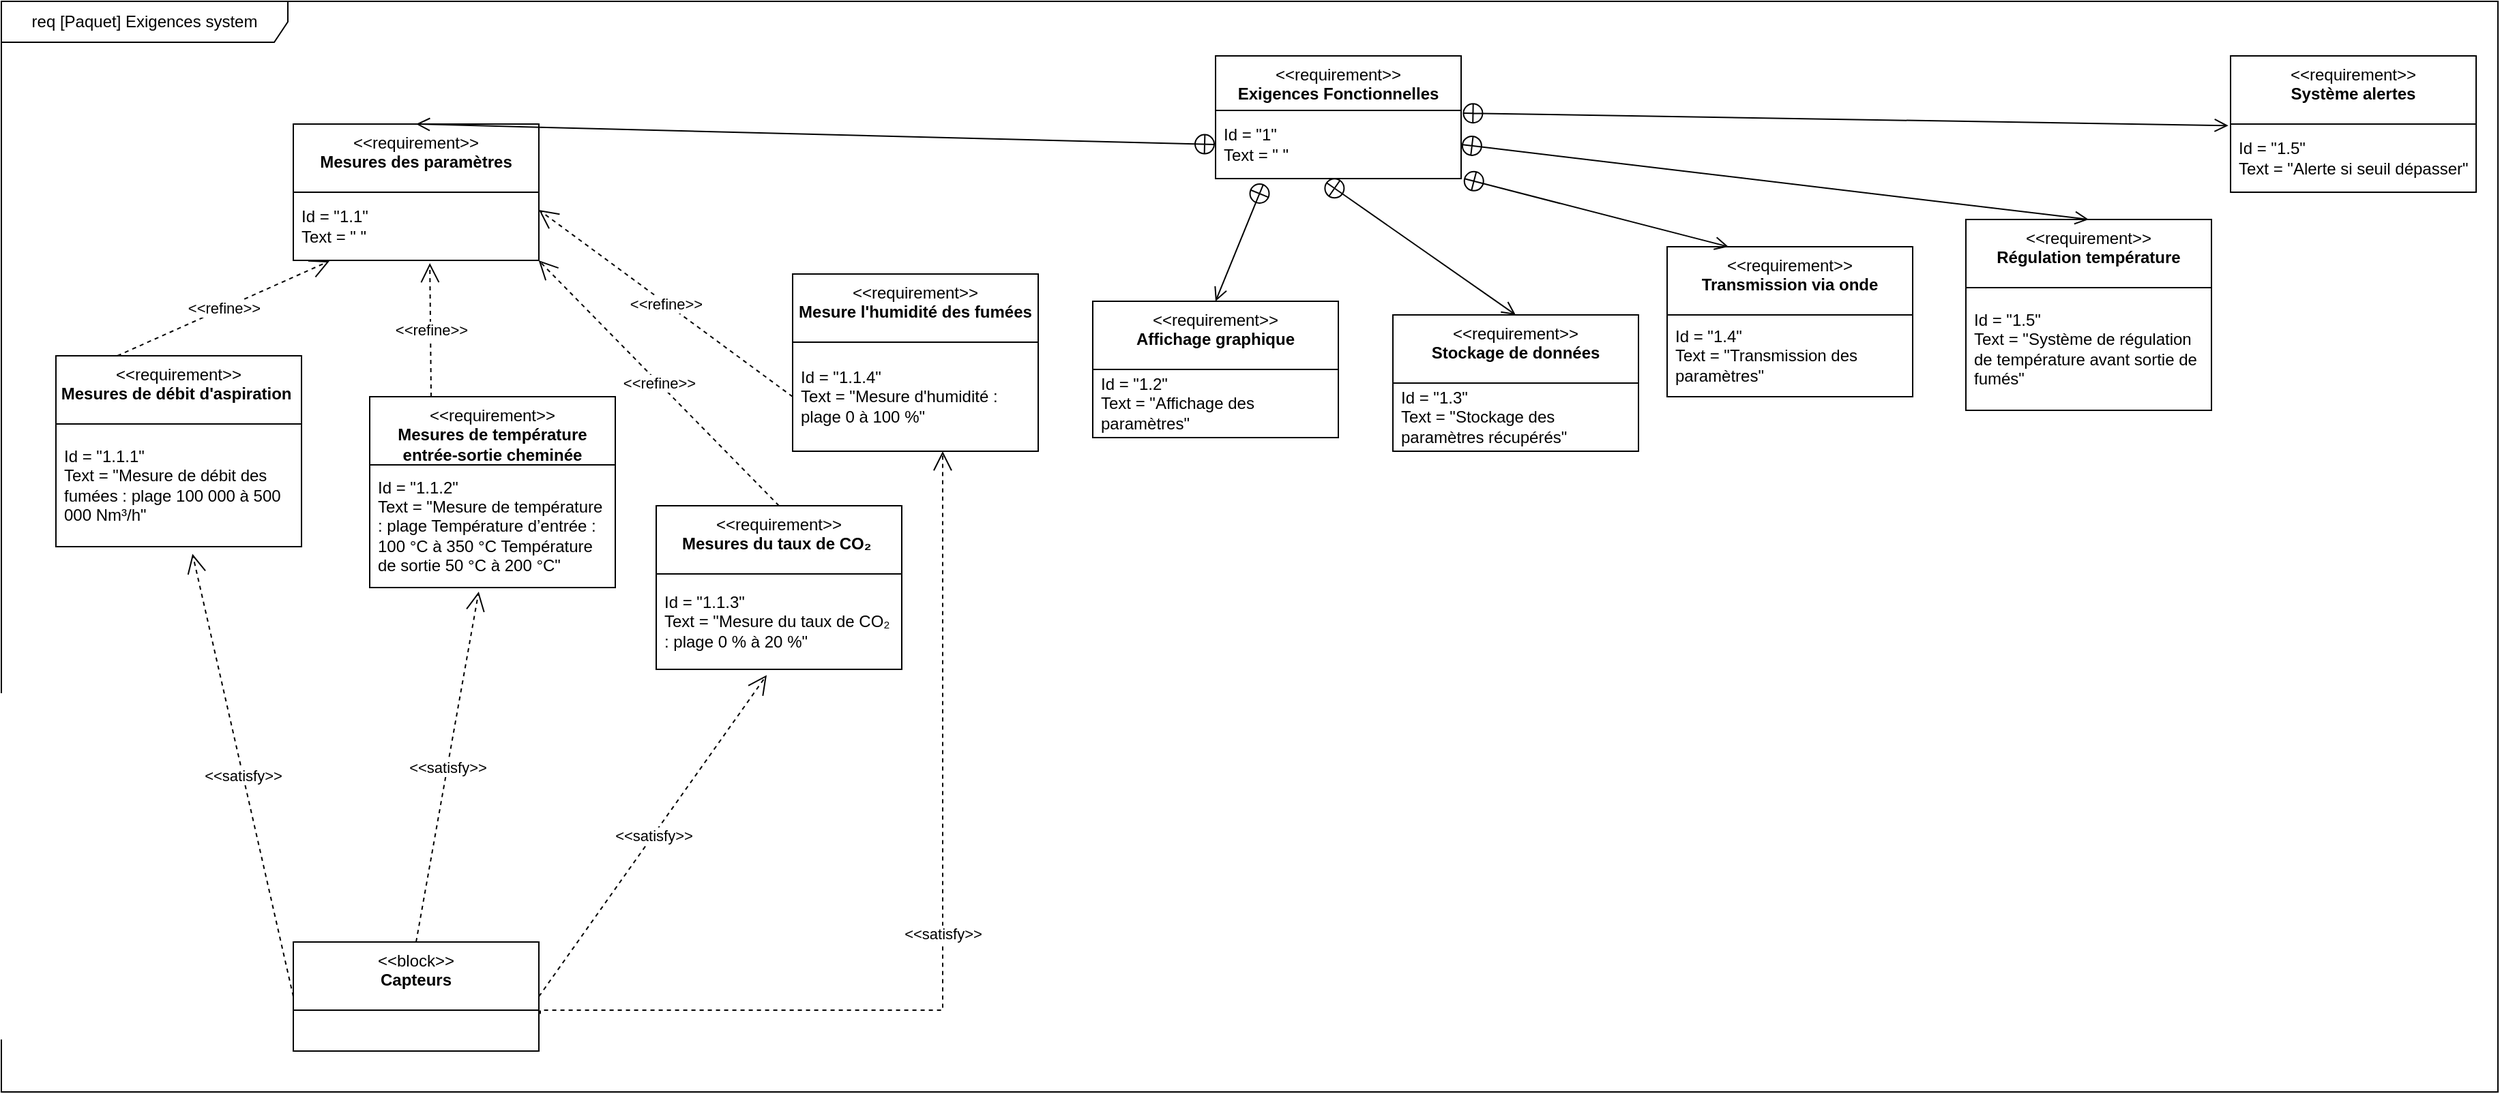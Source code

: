 <mxfile version="21.7.5" type="device">
  <diagram name="Page-1" id="mT3KLonHiAo77rmEHefQ">
    <mxGraphModel dx="1323" dy="1191" grid="1" gridSize="10" guides="1" tooltips="1" connect="1" arrows="1" fold="1" page="1" pageScale="1" pageWidth="827" pageHeight="1169" math="0" shadow="0">
      <root>
        <mxCell id="0" />
        <mxCell id="1" parent="0" />
        <mxCell id="RDQSzWo8FJggzqwJXyAk-1" value="req [Paquet] Exigences system" style="shape=umlFrame;whiteSpace=wrap;html=1;pointerEvents=0;recursiveResize=0;container=1;collapsible=0;width=210;height=30;" parent="1" vertex="1">
          <mxGeometry x="20" y="30" width="1830" height="800" as="geometry" />
        </mxCell>
        <mxCell id="RDQSzWo8FJggzqwJXyAk-2" value="&amp;lt;&amp;lt;requirement&amp;gt;&amp;gt;&lt;br&gt;&lt;b&gt;Exigences Fonctionnelles&lt;/b&gt;" style="swimlane;fontStyle=0;align=center;verticalAlign=top;childLayout=stackLayout;horizontal=1;startSize=40;horizontalStack=0;resizeParent=1;resizeParentMax=0;resizeLast=0;collapsible=0;marginBottom=0;html=1;whiteSpace=wrap;" parent="RDQSzWo8FJggzqwJXyAk-1" vertex="1">
          <mxGeometry x="890" y="40" width="180" height="90" as="geometry" />
        </mxCell>
        <mxCell id="RDQSzWo8FJggzqwJXyAk-3" value="Id = &quot;1&quot;&lt;br&gt;Text = &quot; &quot;" style="text;html=1;strokeColor=none;fillColor=none;align=left;verticalAlign=middle;spacingLeft=4;spacingRight=4;overflow=hidden;rotatable=0;points=[[0,0.5],[1,0.5]];portConstraint=eastwest;whiteSpace=wrap;" parent="RDQSzWo8FJggzqwJXyAk-2" vertex="1">
          <mxGeometry y="40" width="180" height="50" as="geometry" />
        </mxCell>
        <mxCell id="RDQSzWo8FJggzqwJXyAk-20" value="&amp;lt;&amp;lt;requirement&amp;gt;&amp;gt;&lt;br&gt;&lt;b&gt;Mesures des paramètres&lt;/b&gt;" style="swimlane;fontStyle=0;align=center;verticalAlign=top;childLayout=stackLayout;horizontal=1;startSize=50;horizontalStack=0;resizeParent=1;resizeParentMax=0;resizeLast=0;collapsible=0;marginBottom=0;html=1;whiteSpace=wrap;" parent="RDQSzWo8FJggzqwJXyAk-1" vertex="1">
          <mxGeometry x="214" y="90" width="180" height="100" as="geometry" />
        </mxCell>
        <mxCell id="RDQSzWo8FJggzqwJXyAk-21" value="Id = &quot;1.1&quot;&lt;br&gt;Text = &quot; &quot;" style="text;html=1;strokeColor=none;fillColor=none;align=left;verticalAlign=middle;spacingLeft=4;spacingRight=4;overflow=hidden;rotatable=0;points=[[0,0.5],[1,0.5]];portConstraint=eastwest;whiteSpace=wrap;" parent="RDQSzWo8FJggzqwJXyAk-20" vertex="1">
          <mxGeometry y="50" width="180" height="50" as="geometry" />
        </mxCell>
        <mxCell id="RDQSzWo8FJggzqwJXyAk-22" value="" style="endArrow=open;startArrow=circlePlus;endFill=0;startFill=0;endSize=8;html=1;rounded=0;exitX=0;exitY=0.5;exitDx=0;exitDy=0;entryX=0.5;entryY=0;entryDx=0;entryDy=0;" parent="RDQSzWo8FJggzqwJXyAk-1" source="RDQSzWo8FJggzqwJXyAk-3" target="RDQSzWo8FJggzqwJXyAk-20" edge="1">
          <mxGeometry width="160" relative="1" as="geometry">
            <mxPoint x="570" y="380" as="sourcePoint" />
            <mxPoint x="730" y="380" as="targetPoint" />
          </mxGeometry>
        </mxCell>
        <mxCell id="RDQSzWo8FJggzqwJXyAk-25" value="&amp;lt;&amp;lt;requirement&amp;gt;&amp;gt;&lt;br&gt;&lt;strong&gt;Affichage graphique&lt;/strong&gt;" style="swimlane;fontStyle=0;align=center;verticalAlign=top;childLayout=stackLayout;horizontal=1;startSize=50;horizontalStack=0;resizeParent=1;resizeParentMax=0;resizeLast=0;collapsible=0;marginBottom=0;html=1;whiteSpace=wrap;" parent="RDQSzWo8FJggzqwJXyAk-1" vertex="1">
          <mxGeometry x="800" y="220" width="180" height="100" as="geometry" />
        </mxCell>
        <mxCell id="RDQSzWo8FJggzqwJXyAk-26" value="Id = &quot;1.2&quot;&lt;br&gt;Text = &quot;Affichage des paramètres&quot;&amp;nbsp;" style="text;html=1;strokeColor=none;fillColor=none;align=left;verticalAlign=middle;spacingLeft=4;spacingRight=4;overflow=hidden;rotatable=0;points=[[0,0.5],[1,0.5]];portConstraint=eastwest;whiteSpace=wrap;" parent="RDQSzWo8FJggzqwJXyAk-25" vertex="1">
          <mxGeometry y="50" width="180" height="50" as="geometry" />
        </mxCell>
        <mxCell id="RDQSzWo8FJggzqwJXyAk-28" value="" style="endArrow=open;startArrow=circlePlus;endFill=0;startFill=0;endSize=8;html=1;rounded=0;exitX=0.196;exitY=1.072;exitDx=0;exitDy=0;exitPerimeter=0;entryX=0.5;entryY=0;entryDx=0;entryDy=0;" parent="RDQSzWo8FJggzqwJXyAk-1" source="RDQSzWo8FJggzqwJXyAk-3" target="RDQSzWo8FJggzqwJXyAk-25" edge="1">
          <mxGeometry width="160" relative="1" as="geometry">
            <mxPoint x="570" y="380" as="sourcePoint" />
            <mxPoint x="730" y="380" as="targetPoint" />
          </mxGeometry>
        </mxCell>
        <mxCell id="RDQSzWo8FJggzqwJXyAk-31" value="&amp;lt;&amp;lt;requirement&amp;gt;&amp;gt;&lt;br&gt;&lt;b&gt;Stockage de données&lt;/b&gt;" style="swimlane;fontStyle=0;align=center;verticalAlign=top;childLayout=stackLayout;horizontal=1;startSize=50;horizontalStack=0;resizeParent=1;resizeParentMax=0;resizeLast=0;collapsible=0;marginBottom=0;html=1;whiteSpace=wrap;" parent="RDQSzWo8FJggzqwJXyAk-1" vertex="1">
          <mxGeometry x="1020" y="230" width="180" height="100" as="geometry" />
        </mxCell>
        <mxCell id="RDQSzWo8FJggzqwJXyAk-32" value="Id = &quot;1.3&quot;&lt;br&gt;Text = &quot;Stockage des paramètres récupérés&quot;" style="text;html=1;strokeColor=none;fillColor=none;align=left;verticalAlign=middle;spacingLeft=4;spacingRight=4;overflow=hidden;rotatable=0;points=[[0,0.5],[1,0.5]];portConstraint=eastwest;whiteSpace=wrap;" parent="RDQSzWo8FJggzqwJXyAk-31" vertex="1">
          <mxGeometry y="50" width="180" height="50" as="geometry" />
        </mxCell>
        <mxCell id="RDQSzWo8FJggzqwJXyAk-33" value="&amp;lt;&amp;lt;requirement&amp;gt;&amp;gt;&lt;br&gt;&lt;b&gt;Transmission via onde&lt;/b&gt;" style="swimlane;fontStyle=0;align=center;verticalAlign=top;childLayout=stackLayout;horizontal=1;startSize=50;horizontalStack=0;resizeParent=1;resizeParentMax=0;resizeLast=0;collapsible=0;marginBottom=0;html=1;whiteSpace=wrap;" parent="RDQSzWo8FJggzqwJXyAk-1" vertex="1">
          <mxGeometry x="1221" y="180" width="180" height="110" as="geometry" />
        </mxCell>
        <mxCell id="RDQSzWo8FJggzqwJXyAk-34" value="Id = &quot;1.4&quot;&lt;br&gt;Text = &quot;Transmission des paramètres&quot;" style="text;html=1;strokeColor=none;fillColor=none;align=left;verticalAlign=middle;spacingLeft=4;spacingRight=4;overflow=hidden;rotatable=0;points=[[0,0.5],[1,0.5]];portConstraint=eastwest;whiteSpace=wrap;" parent="RDQSzWo8FJggzqwJXyAk-33" vertex="1">
          <mxGeometry y="50" width="180" height="60" as="geometry" />
        </mxCell>
        <mxCell id="RDQSzWo8FJggzqwJXyAk-35" value="&amp;lt;&amp;lt;requirement&amp;gt;&amp;gt;&lt;br&gt;&lt;b&gt;Système alertes&lt;/b&gt;" style="swimlane;fontStyle=0;align=center;verticalAlign=top;childLayout=stackLayout;horizontal=1;startSize=50;horizontalStack=0;resizeParent=1;resizeParentMax=0;resizeLast=0;collapsible=0;marginBottom=0;html=1;whiteSpace=wrap;" parent="RDQSzWo8FJggzqwJXyAk-1" vertex="1">
          <mxGeometry x="1634" y="40" width="180" height="100" as="geometry" />
        </mxCell>
        <mxCell id="RDQSzWo8FJggzqwJXyAk-36" value="Id = &quot;1.5&quot;&lt;br&gt;Text = &quot;Alerte si seuil dépasser&quot;" style="text;html=1;strokeColor=none;fillColor=none;align=left;verticalAlign=middle;spacingLeft=4;spacingRight=4;overflow=hidden;rotatable=0;points=[[0,0.5],[1,0.5]];portConstraint=eastwest;whiteSpace=wrap;" parent="RDQSzWo8FJggzqwJXyAk-35" vertex="1">
          <mxGeometry y="50" width="180" height="50" as="geometry" />
        </mxCell>
        <mxCell id="RDQSzWo8FJggzqwJXyAk-40" value="" style="endArrow=open;startArrow=circlePlus;endFill=0;startFill=0;endSize=8;html=1;rounded=0;entryX=0.5;entryY=0;entryDx=0;entryDy=0;exitX=0.448;exitY=1.051;exitDx=0;exitDy=0;exitPerimeter=0;" parent="RDQSzWo8FJggzqwJXyAk-1" source="RDQSzWo8FJggzqwJXyAk-3" target="RDQSzWo8FJggzqwJXyAk-31" edge="1">
          <mxGeometry width="160" relative="1" as="geometry">
            <mxPoint x="1104" y="122" as="sourcePoint" />
            <mxPoint x="800" y="250" as="targetPoint" />
          </mxGeometry>
        </mxCell>
        <mxCell id="RDQSzWo8FJggzqwJXyAk-41" value="" style="endArrow=open;startArrow=circlePlus;endFill=0;startFill=0;endSize=8;html=1;rounded=0;exitX=1.009;exitY=0.998;exitDx=0;exitDy=0;exitPerimeter=0;entryX=0.25;entryY=0;entryDx=0;entryDy=0;" parent="RDQSzWo8FJggzqwJXyAk-1" source="RDQSzWo8FJggzqwJXyAk-3" target="RDQSzWo8FJggzqwJXyAk-33" edge="1">
          <mxGeometry width="160" relative="1" as="geometry">
            <mxPoint x="1410" y="130" as="sourcePoint" />
            <mxPoint x="1130" y="246" as="targetPoint" />
          </mxGeometry>
        </mxCell>
        <mxCell id="RDQSzWo8FJggzqwJXyAk-42" value="" style="endArrow=open;startArrow=circlePlus;endFill=0;startFill=0;endSize=8;html=1;rounded=0;exitX=1.004;exitY=0.04;exitDx=0;exitDy=0;exitPerimeter=0;entryX=-0.009;entryY=0.023;entryDx=0;entryDy=0;entryPerimeter=0;" parent="RDQSzWo8FJggzqwJXyAk-1" source="RDQSzWo8FJggzqwJXyAk-3" target="RDQSzWo8FJggzqwJXyAk-36" edge="1">
          <mxGeometry width="160" relative="1" as="geometry">
            <mxPoint x="1100" y="154" as="sourcePoint" />
            <mxPoint x="820" y="270" as="targetPoint" />
          </mxGeometry>
        </mxCell>
        <mxCell id="GN8UNdKCPaGdzjbhuaC8-1" value="&amp;lt;&amp;lt;requirement&amp;gt;&amp;gt;&lt;br&gt;&lt;b&gt;Mesures de débit d&#39;aspiration&amp;nbsp;&lt;/b&gt;" style="swimlane;fontStyle=0;align=center;verticalAlign=top;childLayout=stackLayout;horizontal=1;startSize=50;horizontalStack=0;resizeParent=1;resizeParentMax=0;resizeLast=0;collapsible=0;marginBottom=0;html=1;whiteSpace=wrap;" parent="RDQSzWo8FJggzqwJXyAk-1" vertex="1">
          <mxGeometry x="40" y="260" width="180" height="140" as="geometry" />
        </mxCell>
        <mxCell id="GN8UNdKCPaGdzjbhuaC8-2" value="Id = &quot;1.1.1&quot;&lt;br&gt;Text = &quot;Mesure de débit des fumées : plage 100 000 à 500 000 Nm³/h&quot;" style="text;html=1;strokeColor=none;fillColor=none;align=left;verticalAlign=middle;spacingLeft=4;spacingRight=4;overflow=hidden;rotatable=0;points=[[0,0.5],[1,0.5]];portConstraint=eastwest;whiteSpace=wrap;" parent="GN8UNdKCPaGdzjbhuaC8-1" vertex="1">
          <mxGeometry y="50" width="180" height="90" as="geometry" />
        </mxCell>
        <mxCell id="GN8UNdKCPaGdzjbhuaC8-3" value="&amp;lt;&amp;lt;requirement&amp;gt;&amp;gt;&lt;br&gt;&lt;b&gt;Régulation température&lt;/b&gt;" style="swimlane;fontStyle=0;align=center;verticalAlign=top;childLayout=stackLayout;horizontal=1;startSize=50;horizontalStack=0;resizeParent=1;resizeParentMax=0;resizeLast=0;collapsible=0;marginBottom=0;html=1;whiteSpace=wrap;" parent="RDQSzWo8FJggzqwJXyAk-1" vertex="1">
          <mxGeometry x="1440" y="160" width="180" height="140" as="geometry" />
        </mxCell>
        <mxCell id="GN8UNdKCPaGdzjbhuaC8-4" value="Id = &quot;1.5&quot;&lt;br&gt;Text = &quot;Système de régulation de température avant sortie de fumés&quot;" style="text;html=1;strokeColor=none;fillColor=none;align=left;verticalAlign=middle;spacingLeft=4;spacingRight=4;overflow=hidden;rotatable=0;points=[[0,0.5],[1,0.5]];portConstraint=eastwest;whiteSpace=wrap;" parent="GN8UNdKCPaGdzjbhuaC8-3" vertex="1">
          <mxGeometry y="50" width="180" height="90" as="geometry" />
        </mxCell>
        <mxCell id="GN8UNdKCPaGdzjbhuaC8-5" value="" style="endArrow=open;startArrow=circlePlus;endFill=0;startFill=0;endSize=8;html=1;rounded=0;exitX=1;exitY=0.5;exitDx=0;exitDy=0;entryX=0.5;entryY=0;entryDx=0;entryDy=0;" parent="RDQSzWo8FJggzqwJXyAk-1" source="RDQSzWo8FJggzqwJXyAk-3" target="GN8UNdKCPaGdzjbhuaC8-3" edge="1">
          <mxGeometry width="160" relative="1" as="geometry">
            <mxPoint x="1160" y="93" as="sourcePoint" />
            <mxPoint x="1768" y="231" as="targetPoint" />
          </mxGeometry>
        </mxCell>
        <mxCell id="GN8UNdKCPaGdzjbhuaC8-6" value="&amp;lt;&amp;lt;requirement&amp;gt;&amp;gt;&lt;br&gt;&lt;b&gt;Mesures de température entrée-sortie cheminée&lt;/b&gt;" style="swimlane;fontStyle=0;align=center;verticalAlign=top;childLayout=stackLayout;horizontal=1;startSize=50;horizontalStack=0;resizeParent=1;resizeParentMax=0;resizeLast=0;collapsible=0;marginBottom=0;html=1;whiteSpace=wrap;" parent="RDQSzWo8FJggzqwJXyAk-1" vertex="1">
          <mxGeometry x="270" y="290" width="180" height="140" as="geometry" />
        </mxCell>
        <mxCell id="GN8UNdKCPaGdzjbhuaC8-7" value="Id = &quot;1.1.2&quot;&lt;br&gt;Text = &quot;Mesure de température : plage Température d’entrée : 100 °C à 350 °C Température de sortie 50 °C à 200 °C&quot;" style="text;html=1;strokeColor=none;fillColor=none;align=left;verticalAlign=middle;spacingLeft=4;spacingRight=4;overflow=hidden;rotatable=0;points=[[0,0.5],[1,0.5]];portConstraint=eastwest;whiteSpace=wrap;" parent="GN8UNdKCPaGdzjbhuaC8-6" vertex="1">
          <mxGeometry y="50" width="180" height="90" as="geometry" />
        </mxCell>
        <mxCell id="GN8UNdKCPaGdzjbhuaC8-8" value="&amp;lt;&amp;lt;requirement&amp;gt;&amp;gt;&lt;br&gt;&lt;b&gt;Mesures du taux de CO₂&amp;nbsp;&lt;/b&gt;" style="swimlane;fontStyle=0;align=center;verticalAlign=top;childLayout=stackLayout;horizontal=1;startSize=50;horizontalStack=0;resizeParent=1;resizeParentMax=0;resizeLast=0;collapsible=0;marginBottom=0;html=1;whiteSpace=wrap;" parent="RDQSzWo8FJggzqwJXyAk-1" vertex="1">
          <mxGeometry x="480" y="370" width="180" height="120" as="geometry" />
        </mxCell>
        <mxCell id="GN8UNdKCPaGdzjbhuaC8-9" value="Id = &quot;1.1.3&quot;&lt;br&gt;Text = &quot;Mesure du taux de CO₂ : plage 0 % à 20 %&quot;" style="text;html=1;strokeColor=none;fillColor=none;align=left;verticalAlign=middle;spacingLeft=4;spacingRight=4;overflow=hidden;rotatable=0;points=[[0,0.5],[1,0.5]];portConstraint=eastwest;whiteSpace=wrap;" parent="GN8UNdKCPaGdzjbhuaC8-8" vertex="1">
          <mxGeometry y="50" width="180" height="70" as="geometry" />
        </mxCell>
        <mxCell id="GN8UNdKCPaGdzjbhuaC8-10" value="&amp;lt;&amp;lt;refine&amp;gt;&amp;gt;" style="endArrow=open;endSize=12;dashed=1;html=1;rounded=0;entryX=0.147;entryY=1.01;entryDx=0;entryDy=0;exitX=0.25;exitY=0;exitDx=0;exitDy=0;entryPerimeter=0;" parent="RDQSzWo8FJggzqwJXyAk-1" source="GN8UNdKCPaGdzjbhuaC8-1" target="RDQSzWo8FJggzqwJXyAk-21" edge="1">
          <mxGeometry width="160" relative="1" as="geometry">
            <mxPoint x="140" y="550" as="sourcePoint" />
            <mxPoint x="380" y="380" as="targetPoint" />
          </mxGeometry>
        </mxCell>
        <mxCell id="GN8UNdKCPaGdzjbhuaC8-11" value="&amp;lt;&amp;lt;refine&amp;gt;&amp;gt;" style="endArrow=open;endSize=12;dashed=1;html=1;rounded=0;entryX=0.556;entryY=1.04;entryDx=0;entryDy=0;exitX=0.25;exitY=0;exitDx=0;exitDy=0;entryPerimeter=0;" parent="RDQSzWo8FJggzqwJXyAk-1" source="GN8UNdKCPaGdzjbhuaC8-6" target="RDQSzWo8FJggzqwJXyAk-21" edge="1">
          <mxGeometry width="160" relative="1" as="geometry">
            <mxPoint x="220" y="464" as="sourcePoint" />
            <mxPoint x="301" y="340" as="targetPoint" />
          </mxGeometry>
        </mxCell>
        <mxCell id="GN8UNdKCPaGdzjbhuaC8-12" value="&amp;lt;&amp;lt;refine&amp;gt;&amp;gt;" style="endArrow=open;endSize=12;dashed=1;html=1;rounded=0;entryX=0.999;entryY=1;entryDx=0;entryDy=0;exitX=0.5;exitY=0;exitDx=0;exitDy=0;entryPerimeter=0;" parent="RDQSzWo8FJggzqwJXyAk-1" source="GN8UNdKCPaGdzjbhuaC8-8" target="RDQSzWo8FJggzqwJXyAk-21" edge="1">
          <mxGeometry width="160" relative="1" as="geometry">
            <mxPoint x="375" y="450" as="sourcePoint" />
            <mxPoint x="300" y="342" as="targetPoint" />
          </mxGeometry>
        </mxCell>
        <mxCell id="GN8UNdKCPaGdzjbhuaC8-15" value="&amp;lt;&amp;lt;block&amp;gt;&amp;gt;&lt;br&gt;&lt;b&gt;Capteurs&lt;/b&gt;" style="swimlane;fontStyle=0;align=center;verticalAlign=top;childLayout=stackLayout;horizontal=1;startSize=50;horizontalStack=0;resizeParent=1;resizeParentMax=0;resizeLast=0;collapsible=0;marginBottom=0;html=1;whiteSpace=wrap;" parent="RDQSzWo8FJggzqwJXyAk-1" vertex="1">
          <mxGeometry x="214" y="690" width="180" height="80" as="geometry" />
        </mxCell>
        <mxCell id="GN8UNdKCPaGdzjbhuaC8-17" value="&amp;lt;&amp;lt;satisfy&amp;gt;&amp;gt;" style="endArrow=open;endSize=12;dashed=1;html=1;rounded=0;entryX=0.444;entryY=1.033;entryDx=0;entryDy=0;exitX=0.5;exitY=0;exitDx=0;exitDy=0;entryPerimeter=0;" parent="RDQSzWo8FJggzqwJXyAk-1" source="GN8UNdKCPaGdzjbhuaC8-15" target="GN8UNdKCPaGdzjbhuaC8-7" edge="1">
          <mxGeometry width="160" relative="1" as="geometry">
            <mxPoint x="473" y="685" as="sourcePoint" />
            <mxPoint x="313" y="550" as="targetPoint" />
          </mxGeometry>
        </mxCell>
        <mxCell id="GN8UNdKCPaGdzjbhuaC8-18" value="&amp;lt;&amp;lt;satisfy&amp;gt;&amp;gt;" style="endArrow=open;endSize=12;dashed=1;html=1;rounded=0;entryX=0.45;entryY=1.06;entryDx=0;entryDy=0;exitX=1;exitY=0.5;exitDx=0;exitDy=0;entryPerimeter=0;" parent="RDQSzWo8FJggzqwJXyAk-1" source="GN8UNdKCPaGdzjbhuaC8-15" target="GN8UNdKCPaGdzjbhuaC8-9" edge="1">
          <mxGeometry width="160" relative="1" as="geometry">
            <mxPoint x="460" y="690" as="sourcePoint" />
            <mxPoint x="469" y="580" as="targetPoint" />
          </mxGeometry>
        </mxCell>
        <mxCell id="GN8UNdKCPaGdzjbhuaC8-20" value="&amp;lt;&amp;lt;satisfy&amp;gt;&amp;gt;" style="endArrow=open;endSize=12;dashed=1;html=1;rounded=0;entryX=0.556;entryY=1.059;entryDx=0;entryDy=0;exitX=0;exitY=0.5;exitDx=0;exitDy=0;entryPerimeter=0;" parent="RDQSzWo8FJggzqwJXyAk-1" source="GN8UNdKCPaGdzjbhuaC8-15" target="GN8UNdKCPaGdzjbhuaC8-2" edge="1">
          <mxGeometry width="160" relative="1" as="geometry">
            <mxPoint x="130" y="690" as="sourcePoint" />
            <mxPoint x="139" y="580" as="targetPoint" />
          </mxGeometry>
        </mxCell>
        <mxCell id="GN8UNdKCPaGdzjbhuaC8-25" value="&amp;lt;&amp;lt;requirement&amp;gt;&amp;gt;&lt;br&gt;&lt;b&gt;Mesure l&#39;humidité des fumées&lt;/b&gt;" style="swimlane;fontStyle=0;align=center;verticalAlign=top;childLayout=stackLayout;horizontal=1;startSize=50;horizontalStack=0;resizeParent=1;resizeParentMax=0;resizeLast=0;collapsible=0;marginBottom=0;html=1;whiteSpace=wrap;" parent="RDQSzWo8FJggzqwJXyAk-1" vertex="1">
          <mxGeometry x="580" y="200" width="180" height="130" as="geometry" />
        </mxCell>
        <mxCell id="GN8UNdKCPaGdzjbhuaC8-26" value="Id = &quot;1.1.4&quot;&lt;br&gt;Text = &quot;Mesure d&#39;humidité : plage 0 à 100 %&quot;" style="text;html=1;strokeColor=none;fillColor=none;align=left;verticalAlign=middle;spacingLeft=4;spacingRight=4;overflow=hidden;rotatable=0;points=[[0,0.5],[1,0.5]];portConstraint=eastwest;whiteSpace=wrap;" parent="GN8UNdKCPaGdzjbhuaC8-25" vertex="1">
          <mxGeometry y="50" width="180" height="80" as="geometry" />
        </mxCell>
        <mxCell id="GN8UNdKCPaGdzjbhuaC8-27" value="&amp;lt;&amp;lt;refine&amp;gt;&amp;gt;" style="endArrow=open;endSize=12;dashed=1;html=1;rounded=0;entryX=1;entryY=0.26;entryDx=0;entryDy=0;exitX=0;exitY=0.5;exitDx=0;exitDy=0;entryPerimeter=0;" parent="RDQSzWo8FJggzqwJXyAk-1" source="GN8UNdKCPaGdzjbhuaC8-26" target="RDQSzWo8FJggzqwJXyAk-21" edge="1">
          <mxGeometry width="160" relative="1" as="geometry">
            <mxPoint x="610" y="405" as="sourcePoint" />
            <mxPoint x="470" y="200" as="targetPoint" />
          </mxGeometry>
        </mxCell>
        <mxCell id="GN8UNdKCPaGdzjbhuaC8-28" value="&amp;lt;&amp;lt;satisfy&amp;gt;&amp;gt;" style="endArrow=open;endSize=12;dashed=1;html=1;rounded=0;entryX=0.611;entryY=1;entryDx=0;entryDy=0;exitX=1.001;exitY=0.652;exitDx=0;exitDy=0;entryPerimeter=0;exitPerimeter=0;edgeStyle=orthogonalEdgeStyle;" parent="RDQSzWo8FJggzqwJXyAk-1" target="GN8UNdKCPaGdzjbhuaC8-26" edge="1">
          <mxGeometry width="160" relative="1" as="geometry">
            <mxPoint x="394.0" y="742.16" as="sourcePoint" />
            <mxPoint x="754.88" y="300.0" as="targetPoint" />
            <Array as="points">
              <mxPoint x="395" y="742" />
              <mxPoint x="395" y="740" />
              <mxPoint x="690" y="740" />
            </Array>
          </mxGeometry>
        </mxCell>
      </root>
    </mxGraphModel>
  </diagram>
</mxfile>
